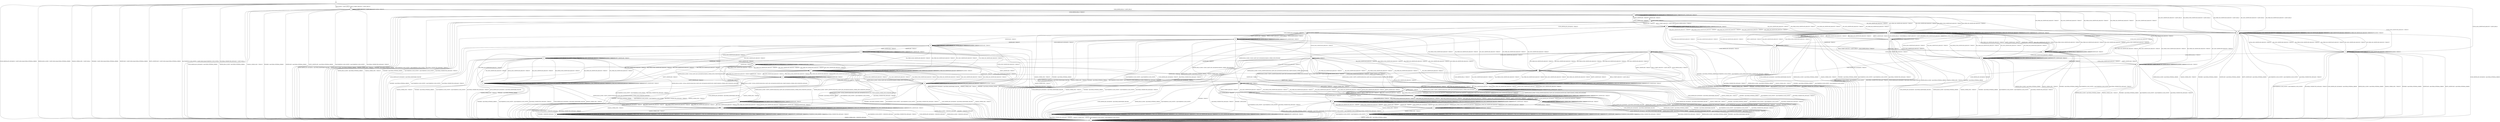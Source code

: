 digraph g {

	s0 [shape="circle" label="s0"];
	s1 [shape="circle" label="s1"];
	s2 [shape="circle" label="s2"];
	s3 [shape="circle" label="s3"];
	s4 [shape="circle" label="s4"];
	s5 [shape="circle" label="s5"];
	s6 [shape="circle" label="s6"];
	s7 [shape="circle" label="s7"];
	s8 [shape="circle" label="s8"];
	s9 [shape="circle" label="s9"];
	s10 [shape="circle" label="s10"];
	s11 [shape="circle" label="s11"];
	s12 [shape="circle" label="s12"];
	s13 [shape="circle" label="s13"];
	s14 [shape="circle" label="s14"];
	s15 [shape="circle" label="s15"];
	s16 [shape="circle" label="s16"];
	s17 [shape="circle" label="s17"];
	s18 [shape="circle" label="s18"];
	s19 [shape="circle" label="s19"];
	s20 [shape="circle" label="s20"];
	s21 [shape="circle" label="s21"];
	s22 [shape="circle" label="s22"];
	s23 [shape="circle" label="s23"];
	s24 [shape="circle" label="s24"];
	s25 [shape="circle" label="s25"];
	s26 [shape="circle" label="s26"];
	s27 [shape="circle" label="s27"];
	s28 [shape="circle" label="s28"];
	s29 [shape="circle" label="s29"];
	s30 [shape="circle" label="s30"];
	s31 [shape="circle" label="s31"];
	s32 [shape="circle" label="s32"];
	s33 [shape="circle" label="s33"];
	s34 [shape="circle" label="s34"];
	s35 [shape="circle" label="s35"];
	s36 [shape="circle" label="s36"];
	s37 [shape="circle" label="s37"];
	s38 [shape="circle" label="s38"];
	s39 [shape="circle" label="s39"];
	s0 -> s2 [label="HELLO_VERIFY_REQUEST / CLIENT_HELLO+"];
	s0 -> s3 [label="ECDH_SERVER_HELLO / CLIENT_HELLO"];
	s0 -> s1 [label="ECDH_SERVER_KEY_EXCHANGE / CLIENT_HELLO|Alert(FATAL,INTERNAL_ERROR)"];
	s0 -> s34 [label="RSA_SIGN_CERTIFICATE_REQUEST / CLIENT_HELLO"];
	s0 -> s34 [label="RSA_FIXED_ECDH_CERTIFICATE_REQUEST / CLIENT_HELLO"];
	s0 -> s34 [label="RSA_FIXED_DH_CERTIFICATE_REQUEST / CLIENT_HELLO"];
	s0 -> s34 [label="DSS_SIGN_CERTIFICATE_REQUEST / CLIENT_HELLO"];
	s0 -> s34 [label="DSS_FIXED_DH_CERTIFICATE_REQUEST / CLIENT_HELLO"];
	s0 -> s35 [label="ECDSA_SIGN_CERTIFICATE_REQUEST / CLIENT_HELLO"];
	s0 -> s1 [label="SERVER_HELLO_DONE / CLIENT_HELLO|Alert(FATAL,INTERNAL_ERROR)"];
	s0 -> s1 [label="CHANGE_CIPHER_SPEC / CLIENT_HELLO"];
	s0 -> s1 [label="FINISHED / CLIENT_HELLO|Alert(FATAL,INTERNAL_ERROR)"];
	s0 -> s2 [label="APPLICATION / CLIENT_HELLO"];
	s0 -> s1 [label="CERTIFICATE / CLIENT_HELLO|Alert(FATAL,INTERNAL_ERROR)"];
	s0 -> s1 [label="EMPTY_CERTIFICATE / CLIENT_HELLO|Alert(FATAL,INTERNAL_ERROR)"];
	s0 -> s1 [label="Alert(WARNING,CLOSE_NOTIFY) / CLIENT_HELLO|Alert(WARNING,CLOSE_NOTIFY)"];
	s0 -> s1 [label="Alert(FATAL,UNEXPECTED_MESSAGE) / CLIENT_HELLO"];
	s1 -> s1 [label="HELLO_VERIFY_REQUEST / TIMEOUT"];
	s1 -> s1 [label="ECDH_SERVER_HELLO / TIMEOUT"];
	s1 -> s1 [label="ECDH_SERVER_KEY_EXCHANGE / TIMEOUT"];
	s1 -> s1 [label="RSA_SIGN_CERTIFICATE_REQUEST / TIMEOUT"];
	s1 -> s1 [label="RSA_FIXED_ECDH_CERTIFICATE_REQUEST / TIMEOUT"];
	s1 -> s1 [label="RSA_FIXED_DH_CERTIFICATE_REQUEST / TIMEOUT"];
	s1 -> s1 [label="DSS_SIGN_CERTIFICATE_REQUEST / TIMEOUT"];
	s1 -> s1 [label="DSS_FIXED_DH_CERTIFICATE_REQUEST / TIMEOUT"];
	s1 -> s1 [label="ECDSA_SIGN_CERTIFICATE_REQUEST / TIMEOUT"];
	s1 -> s1 [label="SERVER_HELLO_DONE / TIMEOUT"];
	s1 -> s1 [label="CHANGE_CIPHER_SPEC / TIMEOUT"];
	s1 -> s1 [label="FINISHED / TIMEOUT"];
	s1 -> s1 [label="APPLICATION / TIMEOUT"];
	s1 -> s1 [label="CERTIFICATE / TIMEOUT"];
	s1 -> s1 [label="EMPTY_CERTIFICATE / TIMEOUT"];
	s1 -> s1 [label="Alert(WARNING,CLOSE_NOTIFY) / TIMEOUT"];
	s1 -> s1 [label="Alert(FATAL,UNEXPECTED_MESSAGE) / TIMEOUT"];
	s2 -> s2 [label="HELLO_VERIFY_REQUEST / CLIENT_HELLO"];
	s2 -> s3 [label="ECDH_SERVER_HELLO / TIMEOUT"];
	s2 -> s1 [label="ECDH_SERVER_KEY_EXCHANGE / Alert(FATAL,INTERNAL_ERROR)"];
	s2 -> s34 [label="RSA_SIGN_CERTIFICATE_REQUEST / TIMEOUT"];
	s2 -> s34 [label="RSA_FIXED_ECDH_CERTIFICATE_REQUEST / TIMEOUT"];
	s2 -> s34 [label="RSA_FIXED_DH_CERTIFICATE_REQUEST / TIMEOUT"];
	s2 -> s34 [label="DSS_SIGN_CERTIFICATE_REQUEST / TIMEOUT"];
	s2 -> s34 [label="DSS_FIXED_DH_CERTIFICATE_REQUEST / TIMEOUT"];
	s2 -> s35 [label="ECDSA_SIGN_CERTIFICATE_REQUEST / TIMEOUT"];
	s2 -> s1 [label="SERVER_HELLO_DONE / Alert(FATAL,INTERNAL_ERROR)"];
	s2 -> s1 [label="CHANGE_CIPHER_SPEC / TIMEOUT"];
	s2 -> s1 [label="FINISHED / Alert(FATAL,INTERNAL_ERROR)"];
	s2 -> s2 [label="APPLICATION / TIMEOUT"];
	s2 -> s1 [label="CERTIFICATE / Alert(FATAL,INTERNAL_ERROR)"];
	s2 -> s1 [label="EMPTY_CERTIFICATE / Alert(FATAL,INTERNAL_ERROR)"];
	s2 -> s1 [label="Alert(WARNING,CLOSE_NOTIFY) / Alert(WARNING,CLOSE_NOTIFY)"];
	s2 -> s1 [label="Alert(FATAL,UNEXPECTED_MESSAGE) / TIMEOUT"];
	s3 -> s3 [label="HELLO_VERIFY_REQUEST / CLIENT_HELLO"];
	s3 -> s3 [label="ECDH_SERVER_HELLO / TIMEOUT"];
	s3 -> s1 [label="ECDH_SERVER_KEY_EXCHANGE / Alert(FATAL,HANDSHAKE_FAILURE)"];
	s3 -> s26 [label="RSA_SIGN_CERTIFICATE_REQUEST / TIMEOUT"];
	s3 -> s26 [label="RSA_FIXED_ECDH_CERTIFICATE_REQUEST / TIMEOUT"];
	s3 -> s26 [label="RSA_FIXED_DH_CERTIFICATE_REQUEST / TIMEOUT"];
	s3 -> s26 [label="DSS_SIGN_CERTIFICATE_REQUEST / TIMEOUT"];
	s3 -> s26 [label="DSS_FIXED_DH_CERTIFICATE_REQUEST / TIMEOUT"];
	s3 -> s28 [label="ECDSA_SIGN_CERTIFICATE_REQUEST / TIMEOUT"];
	s3 -> s1 [label="SERVER_HELLO_DONE / Alert(FATAL,INTERNAL_ERROR)"];
	s3 -> s1 [label="CHANGE_CIPHER_SPEC / TIMEOUT"];
	s3 -> s1 [label="FINISHED / Alert(FATAL,INTERNAL_ERROR)"];
	s3 -> s3 [label="APPLICATION / TIMEOUT"];
	s3 -> s4 [label="CERTIFICATE / TIMEOUT"];
	s3 -> s3 [label="EMPTY_CERTIFICATE / TIMEOUT"];
	s3 -> s1 [label="Alert(WARNING,CLOSE_NOTIFY) / Alert(WARNING,CLOSE_NOTIFY)"];
	s3 -> s1 [label="Alert(FATAL,UNEXPECTED_MESSAGE) / TIMEOUT"];
	s4 -> s39 [label="HELLO_VERIFY_REQUEST / CLIENT_HELLO"];
	s4 -> s39 [label="ECDH_SERVER_HELLO / TIMEOUT"];
	s4 -> s5 [label="ECDH_SERVER_KEY_EXCHANGE / TIMEOUT"];
	s4 -> s26 [label="RSA_SIGN_CERTIFICATE_REQUEST / TIMEOUT"];
	s4 -> s26 [label="RSA_FIXED_ECDH_CERTIFICATE_REQUEST / TIMEOUT"];
	s4 -> s26 [label="RSA_FIXED_DH_CERTIFICATE_REQUEST / TIMEOUT"];
	s4 -> s26 [label="DSS_SIGN_CERTIFICATE_REQUEST / TIMEOUT"];
	s4 -> s26 [label="DSS_FIXED_DH_CERTIFICATE_REQUEST / TIMEOUT"];
	s4 -> s28 [label="ECDSA_SIGN_CERTIFICATE_REQUEST / TIMEOUT"];
	s4 -> s1 [label="SERVER_HELLO_DONE / Alert(FATAL,INTERNAL_ERROR)"];
	s4 -> s1 [label="CHANGE_CIPHER_SPEC / TIMEOUT"];
	s4 -> s1 [label="FINISHED / Alert(FATAL,INTERNAL_ERROR)"];
	s4 -> s4 [label="APPLICATION / TIMEOUT"];
	s4 -> s39 [label="CERTIFICATE / TIMEOUT"];
	s4 -> s3 [label="EMPTY_CERTIFICATE / TIMEOUT"];
	s4 -> s1 [label="Alert(WARNING,CLOSE_NOTIFY) / Alert(WARNING,CLOSE_NOTIFY)"];
	s4 -> s1 [label="Alert(FATAL,UNEXPECTED_MESSAGE) / TIMEOUT"];
	s5 -> s33 [label="HELLO_VERIFY_REQUEST / CLIENT_HELLO"];
	s5 -> s33 [label="ECDH_SERVER_HELLO / TIMEOUT"];
	s5 -> s1 [label="ECDH_SERVER_KEY_EXCHANGE / Alert(FATAL,HANDSHAKE_FAILURE)"];
	s5 -> s6 [label="RSA_SIGN_CERTIFICATE_REQUEST / TIMEOUT"];
	s5 -> s6 [label="RSA_FIXED_ECDH_CERTIFICATE_REQUEST / TIMEOUT"];
	s5 -> s6 [label="RSA_FIXED_DH_CERTIFICATE_REQUEST / TIMEOUT"];
	s5 -> s6 [label="DSS_SIGN_CERTIFICATE_REQUEST / TIMEOUT"];
	s5 -> s6 [label="DSS_FIXED_DH_CERTIFICATE_REQUEST / TIMEOUT"];
	s5 -> s7 [label="ECDSA_SIGN_CERTIFICATE_REQUEST / TIMEOUT"];
	s5 -> s8 [label="SERVER_HELLO_DONE / ECDH_CLIENT_KEY_EXCHANGE|CHANGE_CIPHER_SPEC|FINISHED"];
	s5 -> s1 [label="CHANGE_CIPHER_SPEC / TIMEOUT"];
	s5 -> s1 [label="FINISHED / Alert(FATAL,INTERNAL_ERROR)"];
	s5 -> s5 [label="APPLICATION / TIMEOUT"];
	s5 -> s15 [label="CERTIFICATE / TIMEOUT"];
	s5 -> s33 [label="EMPTY_CERTIFICATE / TIMEOUT"];
	s5 -> s1 [label="Alert(WARNING,CLOSE_NOTIFY) / Alert(WARNING,CLOSE_NOTIFY)"];
	s5 -> s1 [label="Alert(FATAL,UNEXPECTED_MESSAGE) / TIMEOUT"];
	s6 -> s25 [label="HELLO_VERIFY_REQUEST / CLIENT_HELLO"];
	s6 -> s25 [label="ECDH_SERVER_HELLO / TIMEOUT"];
	s6 -> s1 [label="ECDH_SERVER_KEY_EXCHANGE / Alert(FATAL,HANDSHAKE_FAILURE)"];
	s6 -> s25 [label="RSA_SIGN_CERTIFICATE_REQUEST / TIMEOUT"];
	s6 -> s25 [label="RSA_FIXED_ECDH_CERTIFICATE_REQUEST / TIMEOUT"];
	s6 -> s25 [label="RSA_FIXED_DH_CERTIFICATE_REQUEST / TIMEOUT"];
	s6 -> s25 [label="DSS_SIGN_CERTIFICATE_REQUEST / TIMEOUT"];
	s6 -> s25 [label="DSS_FIXED_DH_CERTIFICATE_REQUEST / TIMEOUT"];
	s6 -> s30 [label="ECDSA_SIGN_CERTIFICATE_REQUEST / TIMEOUT"];
	s6 -> s8 [label="SERVER_HELLO_DONE / EMPTY_CERTIFICATE|ECDH_CLIENT_KEY_EXCHANGE|CHANGE_CIPHER_SPEC|FINISHED"];
	s6 -> s1 [label="CHANGE_CIPHER_SPEC / TIMEOUT"];
	s6 -> s1 [label="FINISHED / Alert(FATAL,INTERNAL_ERROR)"];
	s6 -> s6 [label="APPLICATION / TIMEOUT"];
	s6 -> s22 [label="CERTIFICATE / TIMEOUT"];
	s6 -> s25 [label="EMPTY_CERTIFICATE / TIMEOUT"];
	s6 -> s1 [label="Alert(WARNING,CLOSE_NOTIFY) / Alert(WARNING,CLOSE_NOTIFY)"];
	s6 -> s1 [label="Alert(FATAL,UNEXPECTED_MESSAGE) / TIMEOUT"];
	s7 -> s30 [label="HELLO_VERIFY_REQUEST / CLIENT_HELLO"];
	s7 -> s30 [label="ECDH_SERVER_HELLO / TIMEOUT"];
	s7 -> s1 [label="ECDH_SERVER_KEY_EXCHANGE / Alert(FATAL,HANDSHAKE_FAILURE)"];
	s7 -> s25 [label="RSA_SIGN_CERTIFICATE_REQUEST / TIMEOUT"];
	s7 -> s25 [label="RSA_FIXED_ECDH_CERTIFICATE_REQUEST / TIMEOUT"];
	s7 -> s25 [label="RSA_FIXED_DH_CERTIFICATE_REQUEST / TIMEOUT"];
	s7 -> s25 [label="DSS_SIGN_CERTIFICATE_REQUEST / TIMEOUT"];
	s7 -> s25 [label="DSS_FIXED_DH_CERTIFICATE_REQUEST / TIMEOUT"];
	s7 -> s30 [label="ECDSA_SIGN_CERTIFICATE_REQUEST / TIMEOUT"];
	s7 -> s8 [label="SERVER_HELLO_DONE / ECDSA_CERTIFICATE|ECDH_CLIENT_KEY_EXCHANGE|CERTIFICATE_VERIFY|CHANGE_CIPHER_SPEC|FINISHED"];
	s7 -> s1 [label="CHANGE_CIPHER_SPEC / TIMEOUT"];
	s7 -> s1 [label="FINISHED / Alert(FATAL,INTERNAL_ERROR)"];
	s7 -> s7 [label="APPLICATION / TIMEOUT"];
	s7 -> s21 [label="CERTIFICATE / TIMEOUT"];
	s7 -> s30 [label="EMPTY_CERTIFICATE / TIMEOUT"];
	s7 -> s1 [label="Alert(WARNING,CLOSE_NOTIFY) / Alert(WARNING,CLOSE_NOTIFY)"];
	s7 -> s1 [label="Alert(FATAL,UNEXPECTED_MESSAGE) / TIMEOUT"];
	s8 -> s9 [label="HELLO_VERIFY_REQUEST / TIMEOUT"];
	s8 -> s11 [label="ECDH_SERVER_HELLO / TIMEOUT"];
	s8 -> s1 [label="ECDH_SERVER_KEY_EXCHANGE / Alert(FATAL,HANDSHAKE_FAILURE)"];
	s8 -> s9 [label="RSA_SIGN_CERTIFICATE_REQUEST / TIMEOUT"];
	s8 -> s9 [label="RSA_FIXED_ECDH_CERTIFICATE_REQUEST / TIMEOUT"];
	s8 -> s9 [label="RSA_FIXED_DH_CERTIFICATE_REQUEST / TIMEOUT"];
	s8 -> s9 [label="DSS_SIGN_CERTIFICATE_REQUEST / TIMEOUT"];
	s8 -> s9 [label="DSS_FIXED_DH_CERTIFICATE_REQUEST / TIMEOUT"];
	s8 -> s9 [label="ECDSA_SIGN_CERTIFICATE_REQUEST / TIMEOUT"];
	s8 -> s1 [label="SERVER_HELLO_DONE / Alert(FATAL,INTERNAL_ERROR)"];
	s8 -> s8 [label="CHANGE_CIPHER_SPEC / TIMEOUT"];
	s8 -> s14 [label="FINISHED / TIMEOUT"];
	s8 -> s10 [label="APPLICATION / TIMEOUT"];
	s8 -> s13 [label="CERTIFICATE / TIMEOUT"];
	s8 -> s9 [label="EMPTY_CERTIFICATE / TIMEOUT"];
	s8 -> s1 [label="Alert(WARNING,CLOSE_NOTIFY) / Alert(WARNING,CLOSE_NOTIFY)"];
	s8 -> s1 [label="Alert(FATAL,UNEXPECTED_MESSAGE) / TIMEOUT"];
	s9 -> s9 [label="HELLO_VERIFY_REQUEST / TIMEOUT"];
	s9 -> s11 [label="ECDH_SERVER_HELLO / TIMEOUT"];
	s9 -> s1 [label="ECDH_SERVER_KEY_EXCHANGE / Alert(FATAL,HANDSHAKE_FAILURE)"];
	s9 -> s9 [label="RSA_SIGN_CERTIFICATE_REQUEST / TIMEOUT"];
	s9 -> s9 [label="RSA_FIXED_ECDH_CERTIFICATE_REQUEST / TIMEOUT"];
	s9 -> s9 [label="RSA_FIXED_DH_CERTIFICATE_REQUEST / TIMEOUT"];
	s9 -> s9 [label="DSS_SIGN_CERTIFICATE_REQUEST / TIMEOUT"];
	s9 -> s9 [label="DSS_FIXED_DH_CERTIFICATE_REQUEST / TIMEOUT"];
	s9 -> s9 [label="ECDSA_SIGN_CERTIFICATE_REQUEST / TIMEOUT"];
	s9 -> s1 [label="SERVER_HELLO_DONE / Alert(FATAL,INTERNAL_ERROR)"];
	s9 -> s9 [label="CHANGE_CIPHER_SPEC / TIMEOUT"];
	s9 -> s1 [label="FINISHED / Alert(FATAL,HANDSHAKE_FAILURE)"];
	s9 -> s9 [label="APPLICATION / TIMEOUT"];
	s9 -> s13 [label="CERTIFICATE / TIMEOUT"];
	s9 -> s9 [label="EMPTY_CERTIFICATE / TIMEOUT"];
	s9 -> s1 [label="Alert(WARNING,CLOSE_NOTIFY) / Alert(WARNING,CLOSE_NOTIFY)"];
	s9 -> s1 [label="Alert(FATAL,UNEXPECTED_MESSAGE) / TIMEOUT"];
	s10 -> s9 [label="HELLO_VERIFY_REQUEST / TIMEOUT"];
	s10 -> s11 [label="ECDH_SERVER_HELLO / TIMEOUT"];
	s10 -> s1 [label="ECDH_SERVER_KEY_EXCHANGE / Alert(FATAL,HANDSHAKE_FAILURE)"];
	s10 -> s9 [label="RSA_SIGN_CERTIFICATE_REQUEST / TIMEOUT"];
	s10 -> s9 [label="RSA_FIXED_ECDH_CERTIFICATE_REQUEST / TIMEOUT"];
	s10 -> s9 [label="RSA_FIXED_DH_CERTIFICATE_REQUEST / TIMEOUT"];
	s10 -> s9 [label="DSS_SIGN_CERTIFICATE_REQUEST / TIMEOUT"];
	s10 -> s9 [label="DSS_FIXED_DH_CERTIFICATE_REQUEST / TIMEOUT"];
	s10 -> s9 [label="ECDSA_SIGN_CERTIFICATE_REQUEST / TIMEOUT"];
	s10 -> s1 [label="SERVER_HELLO_DONE / Alert(FATAL,INTERNAL_ERROR)"];
	s10 -> s8 [label="CHANGE_CIPHER_SPEC / TIMEOUT"];
	s10 -> s14 [label="FINISHED / APPLICATION"];
	s10 -> s10 [label="APPLICATION / TIMEOUT"];
	s10 -> s13 [label="CERTIFICATE / TIMEOUT"];
	s10 -> s9 [label="EMPTY_CERTIFICATE / TIMEOUT"];
	s10 -> s1 [label="Alert(WARNING,CLOSE_NOTIFY) / Alert(WARNING,CLOSE_NOTIFY)"];
	s10 -> s1 [label="Alert(FATAL,UNEXPECTED_MESSAGE) / TIMEOUT"];
	s11 -> s11 [label="HELLO_VERIFY_REQUEST / TIMEOUT"];
	s11 -> s11 [label="ECDH_SERVER_HELLO / TIMEOUT"];
	s11 -> s1 [label="ECDH_SERVER_KEY_EXCHANGE / Alert(FATAL,HANDSHAKE_FAILURE)"];
	s11 -> s11 [label="RSA_SIGN_CERTIFICATE_REQUEST / TIMEOUT"];
	s11 -> s11 [label="RSA_FIXED_ECDH_CERTIFICATE_REQUEST / TIMEOUT"];
	s11 -> s11 [label="RSA_FIXED_DH_CERTIFICATE_REQUEST / TIMEOUT"];
	s11 -> s11 [label="DSS_SIGN_CERTIFICATE_REQUEST / TIMEOUT"];
	s11 -> s11 [label="DSS_FIXED_DH_CERTIFICATE_REQUEST / TIMEOUT"];
	s11 -> s11 [label="ECDSA_SIGN_CERTIFICATE_REQUEST / TIMEOUT"];
	s11 -> s1 [label="SERVER_HELLO_DONE / Alert(FATAL,INTERNAL_ERROR)"];
	s11 -> s12 [label="CHANGE_CIPHER_SPEC / TIMEOUT"];
	s11 -> s1 [label="FINISHED / Alert(FATAL,HANDSHAKE_FAILURE)"];
	s11 -> s11 [label="APPLICATION / TIMEOUT"];
	s11 -> s24 [label="CERTIFICATE / TIMEOUT"];
	s11 -> s11 [label="EMPTY_CERTIFICATE / TIMEOUT"];
	s11 -> s1 [label="Alert(WARNING,CLOSE_NOTIFY) / Alert(WARNING,CLOSE_NOTIFY)"];
	s11 -> s1 [label="Alert(FATAL,UNEXPECTED_MESSAGE) / TIMEOUT"];
	s12 -> s12 [label="HELLO_VERIFY_REQUEST / TIMEOUT"];
	s12 -> s12 [label="ECDH_SERVER_HELLO / TIMEOUT"];
	s12 -> s12 [label="ECDH_SERVER_KEY_EXCHANGE / TIMEOUT"];
	s12 -> s12 [label="RSA_SIGN_CERTIFICATE_REQUEST / TIMEOUT"];
	s12 -> s12 [label="RSA_FIXED_ECDH_CERTIFICATE_REQUEST / TIMEOUT"];
	s12 -> s12 [label="RSA_FIXED_DH_CERTIFICATE_REQUEST / TIMEOUT"];
	s12 -> s12 [label="DSS_SIGN_CERTIFICATE_REQUEST / TIMEOUT"];
	s12 -> s12 [label="DSS_FIXED_DH_CERTIFICATE_REQUEST / TIMEOUT"];
	s12 -> s12 [label="ECDSA_SIGN_CERTIFICATE_REQUEST / TIMEOUT"];
	s12 -> s12 [label="SERVER_HELLO_DONE / TIMEOUT"];
	s12 -> s1 [label="CHANGE_CIPHER_SPEC / Alert(FATAL,INTERNAL_ERROR)"];
	s12 -> s12 [label="FINISHED / TIMEOUT"];
	s12 -> s12 [label="APPLICATION / TIMEOUT"];
	s12 -> s12 [label="CERTIFICATE / TIMEOUT"];
	s12 -> s12 [label="EMPTY_CERTIFICATE / TIMEOUT"];
	s12 -> s12 [label="Alert(WARNING,CLOSE_NOTIFY) / TIMEOUT"];
	s12 -> s12 [label="Alert(FATAL,UNEXPECTED_MESSAGE) / TIMEOUT"];
	s13 -> s13 [label="HELLO_VERIFY_REQUEST / TIMEOUT"];
	s13 -> s24 [label="ECDH_SERVER_HELLO / TIMEOUT"];
	s13 -> s9 [label="ECDH_SERVER_KEY_EXCHANGE / TIMEOUT"];
	s13 -> s9 [label="RSA_SIGN_CERTIFICATE_REQUEST / TIMEOUT"];
	s13 -> s9 [label="RSA_FIXED_ECDH_CERTIFICATE_REQUEST / TIMEOUT"];
	s13 -> s9 [label="RSA_FIXED_DH_CERTIFICATE_REQUEST / TIMEOUT"];
	s13 -> s9 [label="DSS_SIGN_CERTIFICATE_REQUEST / TIMEOUT"];
	s13 -> s9 [label="DSS_FIXED_DH_CERTIFICATE_REQUEST / TIMEOUT"];
	s13 -> s9 [label="ECDSA_SIGN_CERTIFICATE_REQUEST / TIMEOUT"];
	s13 -> s1 [label="SERVER_HELLO_DONE / Alert(FATAL,INTERNAL_ERROR)"];
	s13 -> s13 [label="CHANGE_CIPHER_SPEC / TIMEOUT"];
	s13 -> s1 [label="FINISHED / Alert(FATAL,HANDSHAKE_FAILURE)"];
	s13 -> s13 [label="APPLICATION / TIMEOUT"];
	s13 -> s13 [label="CERTIFICATE / TIMEOUT"];
	s13 -> s9 [label="EMPTY_CERTIFICATE / TIMEOUT"];
	s13 -> s1 [label="Alert(WARNING,CLOSE_NOTIFY) / Alert(WARNING,CLOSE_NOTIFY)"];
	s13 -> s1 [label="Alert(FATAL,UNEXPECTED_MESSAGE) / TIMEOUT"];
	s14 -> s14 [label="HELLO_VERIFY_REQUEST / TIMEOUT"];
	s14 -> s14 [label="ECDH_SERVER_HELLO / TIMEOUT"];
	s14 -> s14 [label="ECDH_SERVER_KEY_EXCHANGE / TIMEOUT"];
	s14 -> s14 [label="RSA_SIGN_CERTIFICATE_REQUEST / TIMEOUT"];
	s14 -> s14 [label="RSA_FIXED_ECDH_CERTIFICATE_REQUEST / TIMEOUT"];
	s14 -> s14 [label="RSA_FIXED_DH_CERTIFICATE_REQUEST / TIMEOUT"];
	s14 -> s14 [label="DSS_SIGN_CERTIFICATE_REQUEST / TIMEOUT"];
	s14 -> s14 [label="DSS_FIXED_DH_CERTIFICATE_REQUEST / TIMEOUT"];
	s14 -> s14 [label="ECDSA_SIGN_CERTIFICATE_REQUEST / TIMEOUT"];
	s14 -> s14 [label="SERVER_HELLO_DONE / TIMEOUT"];
	s14 -> s1 [label="CHANGE_CIPHER_SPEC / TIMEOUT"];
	s14 -> s14 [label="FINISHED / TIMEOUT"];
	s14 -> s14 [label="APPLICATION / APPLICATION"];
	s14 -> s14 [label="CERTIFICATE / TIMEOUT"];
	s14 -> s14 [label="EMPTY_CERTIFICATE / TIMEOUT"];
	s14 -> s1 [label="Alert(WARNING,CLOSE_NOTIFY) / Alert(WARNING,CLOSE_NOTIFY)"];
	s14 -> s1 [label="Alert(FATAL,UNEXPECTED_MESSAGE) / TIMEOUT"];
	s15 -> s15 [label="HELLO_VERIFY_REQUEST / CLIENT_HELLO"];
	s15 -> s15 [label="ECDH_SERVER_HELLO / TIMEOUT"];
	s15 -> s33 [label="ECDH_SERVER_KEY_EXCHANGE / TIMEOUT"];
	s15 -> s17 [label="RSA_SIGN_CERTIFICATE_REQUEST / TIMEOUT"];
	s15 -> s17 [label="RSA_FIXED_ECDH_CERTIFICATE_REQUEST / TIMEOUT"];
	s15 -> s17 [label="RSA_FIXED_DH_CERTIFICATE_REQUEST / TIMEOUT"];
	s15 -> s17 [label="DSS_SIGN_CERTIFICATE_REQUEST / TIMEOUT"];
	s15 -> s17 [label="DSS_FIXED_DH_CERTIFICATE_REQUEST / TIMEOUT"];
	s15 -> s18 [label="ECDSA_SIGN_CERTIFICATE_REQUEST / TIMEOUT"];
	s15 -> s19 [label="SERVER_HELLO_DONE / ECDH_CLIENT_KEY_EXCHANGE|CHANGE_CIPHER_SPEC|UNKNOWN_MESSAGE"];
	s15 -> s1 [label="CHANGE_CIPHER_SPEC / TIMEOUT"];
	s15 -> s1 [label="FINISHED / Alert(FATAL,INTERNAL_ERROR)"];
	s15 -> s15 [label="APPLICATION / TIMEOUT"];
	s15 -> s15 [label="CERTIFICATE / TIMEOUT"];
	s15 -> s16 [label="EMPTY_CERTIFICATE / TIMEOUT"];
	s15 -> s1 [label="Alert(WARNING,CLOSE_NOTIFY) / Alert(WARNING,CLOSE_NOTIFY)"];
	s15 -> s1 [label="Alert(FATAL,UNEXPECTED_MESSAGE) / TIMEOUT"];
	s16 -> s16 [label="HELLO_VERIFY_REQUEST / CLIENT_HELLO"];
	s16 -> s16 [label="ECDH_SERVER_HELLO / TIMEOUT"];
	s16 -> s1 [label="ECDH_SERVER_KEY_EXCHANGE / Alert(FATAL,HANDSHAKE_FAILURE)"];
	s16 -> s31 [label="RSA_SIGN_CERTIFICATE_REQUEST / TIMEOUT"];
	s16 -> s31 [label="RSA_FIXED_ECDH_CERTIFICATE_REQUEST / TIMEOUT"];
	s16 -> s31 [label="RSA_FIXED_DH_CERTIFICATE_REQUEST / TIMEOUT"];
	s16 -> s31 [label="DSS_SIGN_CERTIFICATE_REQUEST / TIMEOUT"];
	s16 -> s31 [label="DSS_FIXED_DH_CERTIFICATE_REQUEST / TIMEOUT"];
	s16 -> s32 [label="ECDSA_SIGN_CERTIFICATE_REQUEST / TIMEOUT"];
	s16 -> s23 [label="SERVER_HELLO_DONE / ECDH_CLIENT_KEY_EXCHANGE|CHANGE_CIPHER_SPEC|UNKNOWN_MESSAGE"];
	s16 -> s1 [label="CHANGE_CIPHER_SPEC / TIMEOUT"];
	s16 -> s1 [label="FINISHED / Alert(FATAL,INTERNAL_ERROR)"];
	s16 -> s16 [label="APPLICATION / TIMEOUT"];
	s16 -> s15 [label="CERTIFICATE / TIMEOUT"];
	s16 -> s16 [label="EMPTY_CERTIFICATE / TIMEOUT"];
	s16 -> s1 [label="Alert(WARNING,CLOSE_NOTIFY) / Alert(WARNING,CLOSE_NOTIFY)"];
	s16 -> s1 [label="Alert(FATAL,UNEXPECTED_MESSAGE) / TIMEOUT"];
	s17 -> s17 [label="HELLO_VERIFY_REQUEST / CLIENT_HELLO"];
	s17 -> s17 [label="ECDH_SERVER_HELLO / TIMEOUT"];
	s17 -> s1 [label="ECDH_SERVER_KEY_EXCHANGE / Alert(FATAL,HANDSHAKE_FAILURE)"];
	s17 -> s17 [label="RSA_SIGN_CERTIFICATE_REQUEST / TIMEOUT"];
	s17 -> s17 [label="RSA_FIXED_ECDH_CERTIFICATE_REQUEST / TIMEOUT"];
	s17 -> s17 [label="RSA_FIXED_DH_CERTIFICATE_REQUEST / TIMEOUT"];
	s17 -> s17 [label="DSS_SIGN_CERTIFICATE_REQUEST / TIMEOUT"];
	s17 -> s17 [label="DSS_FIXED_DH_CERTIFICATE_REQUEST / TIMEOUT"];
	s17 -> s18 [label="ECDSA_SIGN_CERTIFICATE_REQUEST / TIMEOUT"];
	s17 -> s23 [label="SERVER_HELLO_DONE / EMPTY_CERTIFICATE|ECDH_CLIENT_KEY_EXCHANGE|CHANGE_CIPHER_SPEC|UNKNOWN_MESSAGE"];
	s17 -> s1 [label="CHANGE_CIPHER_SPEC / TIMEOUT"];
	s17 -> s1 [label="FINISHED / Alert(FATAL,INTERNAL_ERROR)"];
	s17 -> s17 [label="APPLICATION / TIMEOUT"];
	s17 -> s22 [label="CERTIFICATE / TIMEOUT"];
	s17 -> s31 [label="EMPTY_CERTIFICATE / TIMEOUT"];
	s17 -> s1 [label="Alert(WARNING,CLOSE_NOTIFY) / Alert(WARNING,CLOSE_NOTIFY)"];
	s17 -> s1 [label="Alert(FATAL,UNEXPECTED_MESSAGE) / TIMEOUT"];
	s18 -> s18 [label="HELLO_VERIFY_REQUEST / CLIENT_HELLO"];
	s18 -> s18 [label="ECDH_SERVER_HELLO / TIMEOUT"];
	s18 -> s1 [label="ECDH_SERVER_KEY_EXCHANGE / Alert(FATAL,HANDSHAKE_FAILURE)"];
	s18 -> s17 [label="RSA_SIGN_CERTIFICATE_REQUEST / TIMEOUT"];
	s18 -> s17 [label="RSA_FIXED_ECDH_CERTIFICATE_REQUEST / TIMEOUT"];
	s18 -> s17 [label="RSA_FIXED_DH_CERTIFICATE_REQUEST / TIMEOUT"];
	s18 -> s17 [label="DSS_SIGN_CERTIFICATE_REQUEST / TIMEOUT"];
	s18 -> s17 [label="DSS_FIXED_DH_CERTIFICATE_REQUEST / TIMEOUT"];
	s18 -> s18 [label="ECDSA_SIGN_CERTIFICATE_REQUEST / TIMEOUT"];
	s18 -> s19 [label="SERVER_HELLO_DONE / ECDSA_CERTIFICATE|ECDH_CLIENT_KEY_EXCHANGE|CERTIFICATE_VERIFY|CHANGE_CIPHER_SPEC|UNKNOWN_MESSAGE"];
	s18 -> s1 [label="CHANGE_CIPHER_SPEC / TIMEOUT"];
	s18 -> s1 [label="FINISHED / Alert(FATAL,INTERNAL_ERROR)"];
	s18 -> s18 [label="APPLICATION / TIMEOUT"];
	s18 -> s21 [label="CERTIFICATE / TIMEOUT"];
	s18 -> s32 [label="EMPTY_CERTIFICATE / TIMEOUT"];
	s18 -> s1 [label="Alert(WARNING,CLOSE_NOTIFY) / Alert(WARNING,CLOSE_NOTIFY)"];
	s18 -> s1 [label="Alert(FATAL,UNEXPECTED_MESSAGE) / TIMEOUT"];
	s19 -> s19 [label="HELLO_VERIFY_REQUEST / UNKNOWN_MESSAGE"];
	s19 -> s19 [label="ECDH_SERVER_HELLO / TIMEOUT"];
	s19 -> s23 [label="ECDH_SERVER_KEY_EXCHANGE / TIMEOUT"];
	s19 -> s23 [label="RSA_SIGN_CERTIFICATE_REQUEST / TIMEOUT"];
	s19 -> s23 [label="RSA_FIXED_ECDH_CERTIFICATE_REQUEST / TIMEOUT"];
	s19 -> s23 [label="RSA_FIXED_DH_CERTIFICATE_REQUEST / TIMEOUT"];
	s19 -> s23 [label="DSS_SIGN_CERTIFICATE_REQUEST / TIMEOUT"];
	s19 -> s23 [label="DSS_FIXED_DH_CERTIFICATE_REQUEST / TIMEOUT"];
	s19 -> s23 [label="ECDSA_SIGN_CERTIFICATE_REQUEST / TIMEOUT"];
	s19 -> s1 [label="SERVER_HELLO_DONE / UNKNOWN_MESSAGE"];
	s19 -> s20 [label="CHANGE_CIPHER_SPEC / TIMEOUT"];
	s19 -> s1 [label="FINISHED / UNKNOWN_MESSAGE"];
	s19 -> s19 [label="APPLICATION / TIMEOUT"];
	s19 -> s19 [label="CERTIFICATE / TIMEOUT"];
	s19 -> s23 [label="EMPTY_CERTIFICATE / TIMEOUT"];
	s19 -> s1 [label="Alert(WARNING,CLOSE_NOTIFY) / UNKNOWN_MESSAGE"];
	s19 -> s1 [label="Alert(FATAL,UNEXPECTED_MESSAGE) / TIMEOUT"];
	s20 -> s20 [label="HELLO_VERIFY_REQUEST / TIMEOUT"];
	s20 -> s20 [label="ECDH_SERVER_HELLO / TIMEOUT"];
	s20 -> s20 [label="ECDH_SERVER_KEY_EXCHANGE / TIMEOUT"];
	s20 -> s20 [label="RSA_SIGN_CERTIFICATE_REQUEST / TIMEOUT"];
	s20 -> s20 [label="RSA_FIXED_ECDH_CERTIFICATE_REQUEST / TIMEOUT"];
	s20 -> s20 [label="RSA_FIXED_DH_CERTIFICATE_REQUEST / TIMEOUT"];
	s20 -> s20 [label="DSS_SIGN_CERTIFICATE_REQUEST / TIMEOUT"];
	s20 -> s20 [label="DSS_FIXED_DH_CERTIFICATE_REQUEST / TIMEOUT"];
	s20 -> s20 [label="ECDSA_SIGN_CERTIFICATE_REQUEST / TIMEOUT"];
	s20 -> s20 [label="SERVER_HELLO_DONE / TIMEOUT"];
	s20 -> s1 [label="CHANGE_CIPHER_SPEC / UNKNOWN_MESSAGE"];
	s20 -> s20 [label="FINISHED / TIMEOUT"];
	s20 -> s20 [label="APPLICATION / TIMEOUT"];
	s20 -> s20 [label="CERTIFICATE / TIMEOUT"];
	s20 -> s20 [label="EMPTY_CERTIFICATE / TIMEOUT"];
	s20 -> s20 [label="Alert(WARNING,CLOSE_NOTIFY) / TIMEOUT"];
	s20 -> s20 [label="Alert(FATAL,UNEXPECTED_MESSAGE) / TIMEOUT"];
	s21 -> s21 [label="HELLO_VERIFY_REQUEST / CLIENT_HELLO"];
	s21 -> s21 [label="ECDH_SERVER_HELLO / TIMEOUT"];
	s21 -> s30 [label="ECDH_SERVER_KEY_EXCHANGE / TIMEOUT"];
	s21 -> s17 [label="RSA_SIGN_CERTIFICATE_REQUEST / TIMEOUT"];
	s21 -> s17 [label="RSA_FIXED_ECDH_CERTIFICATE_REQUEST / TIMEOUT"];
	s21 -> s17 [label="RSA_FIXED_DH_CERTIFICATE_REQUEST / TIMEOUT"];
	s21 -> s17 [label="DSS_SIGN_CERTIFICATE_REQUEST / TIMEOUT"];
	s21 -> s17 [label="DSS_FIXED_DH_CERTIFICATE_REQUEST / TIMEOUT"];
	s21 -> s18 [label="ECDSA_SIGN_CERTIFICATE_REQUEST / TIMEOUT"];
	s21 -> s19 [label="SERVER_HELLO_DONE / ECDSA_CERTIFICATE|ECDH_CLIENT_KEY_EXCHANGE|CERTIFICATE_VERIFY|CHANGE_CIPHER_SPEC|UNKNOWN_MESSAGE"];
	s21 -> s1 [label="CHANGE_CIPHER_SPEC / TIMEOUT"];
	s21 -> s1 [label="FINISHED / Alert(FATAL,INTERNAL_ERROR)"];
	s21 -> s21 [label="APPLICATION / TIMEOUT"];
	s21 -> s21 [label="CERTIFICATE / TIMEOUT"];
	s21 -> s32 [label="EMPTY_CERTIFICATE / TIMEOUT"];
	s21 -> s1 [label="Alert(WARNING,CLOSE_NOTIFY) / Alert(WARNING,CLOSE_NOTIFY)"];
	s21 -> s1 [label="Alert(FATAL,UNEXPECTED_MESSAGE) / TIMEOUT"];
	s22 -> s22 [label="HELLO_VERIFY_REQUEST / CLIENT_HELLO"];
	s22 -> s22 [label="ECDH_SERVER_HELLO / TIMEOUT"];
	s22 -> s25 [label="ECDH_SERVER_KEY_EXCHANGE / TIMEOUT"];
	s22 -> s17 [label="RSA_SIGN_CERTIFICATE_REQUEST / TIMEOUT"];
	s22 -> s17 [label="RSA_FIXED_ECDH_CERTIFICATE_REQUEST / TIMEOUT"];
	s22 -> s17 [label="RSA_FIXED_DH_CERTIFICATE_REQUEST / TIMEOUT"];
	s22 -> s17 [label="DSS_SIGN_CERTIFICATE_REQUEST / TIMEOUT"];
	s22 -> s17 [label="DSS_FIXED_DH_CERTIFICATE_REQUEST / TIMEOUT"];
	s22 -> s18 [label="ECDSA_SIGN_CERTIFICATE_REQUEST / TIMEOUT"];
	s22 -> s19 [label="SERVER_HELLO_DONE / EMPTY_CERTIFICATE|ECDH_CLIENT_KEY_EXCHANGE|CHANGE_CIPHER_SPEC|UNKNOWN_MESSAGE"];
	s22 -> s1 [label="CHANGE_CIPHER_SPEC / TIMEOUT"];
	s22 -> s1 [label="FINISHED / Alert(FATAL,INTERNAL_ERROR)"];
	s22 -> s22 [label="APPLICATION / TIMEOUT"];
	s22 -> s22 [label="CERTIFICATE / TIMEOUT"];
	s22 -> s31 [label="EMPTY_CERTIFICATE / TIMEOUT"];
	s22 -> s1 [label="Alert(WARNING,CLOSE_NOTIFY) / Alert(WARNING,CLOSE_NOTIFY)"];
	s22 -> s1 [label="Alert(FATAL,UNEXPECTED_MESSAGE) / TIMEOUT"];
	s23 -> s23 [label="HELLO_VERIFY_REQUEST / UNKNOWN_MESSAGE"];
	s23 -> s23 [label="ECDH_SERVER_HELLO / TIMEOUT"];
	s23 -> s1 [label="ECDH_SERVER_KEY_EXCHANGE / UNKNOWN_MESSAGE"];
	s23 -> s23 [label="RSA_SIGN_CERTIFICATE_REQUEST / TIMEOUT"];
	s23 -> s23 [label="RSA_FIXED_ECDH_CERTIFICATE_REQUEST / TIMEOUT"];
	s23 -> s23 [label="RSA_FIXED_DH_CERTIFICATE_REQUEST / TIMEOUT"];
	s23 -> s23 [label="DSS_SIGN_CERTIFICATE_REQUEST / TIMEOUT"];
	s23 -> s23 [label="DSS_FIXED_DH_CERTIFICATE_REQUEST / TIMEOUT"];
	s23 -> s23 [label="ECDSA_SIGN_CERTIFICATE_REQUEST / TIMEOUT"];
	s23 -> s1 [label="SERVER_HELLO_DONE / UNKNOWN_MESSAGE"];
	s23 -> s20 [label="CHANGE_CIPHER_SPEC / TIMEOUT"];
	s23 -> s1 [label="FINISHED / UNKNOWN_MESSAGE"];
	s23 -> s23 [label="APPLICATION / TIMEOUT"];
	s23 -> s19 [label="CERTIFICATE / TIMEOUT"];
	s23 -> s23 [label="EMPTY_CERTIFICATE / TIMEOUT"];
	s23 -> s1 [label="Alert(WARNING,CLOSE_NOTIFY) / UNKNOWN_MESSAGE"];
	s23 -> s1 [label="Alert(FATAL,UNEXPECTED_MESSAGE) / TIMEOUT"];
	s24 -> s24 [label="HELLO_VERIFY_REQUEST / TIMEOUT"];
	s24 -> s24 [label="ECDH_SERVER_HELLO / TIMEOUT"];
	s24 -> s11 [label="ECDH_SERVER_KEY_EXCHANGE / TIMEOUT"];
	s24 -> s11 [label="RSA_SIGN_CERTIFICATE_REQUEST / TIMEOUT"];
	s24 -> s11 [label="RSA_FIXED_ECDH_CERTIFICATE_REQUEST / TIMEOUT"];
	s24 -> s11 [label="RSA_FIXED_DH_CERTIFICATE_REQUEST / TIMEOUT"];
	s24 -> s11 [label="DSS_SIGN_CERTIFICATE_REQUEST / TIMEOUT"];
	s24 -> s11 [label="DSS_FIXED_DH_CERTIFICATE_REQUEST / TIMEOUT"];
	s24 -> s11 [label="ECDSA_SIGN_CERTIFICATE_REQUEST / TIMEOUT"];
	s24 -> s1 [label="SERVER_HELLO_DONE / Alert(FATAL,INTERNAL_ERROR)"];
	s24 -> s12 [label="CHANGE_CIPHER_SPEC / TIMEOUT"];
	s24 -> s1 [label="FINISHED / Alert(FATAL,HANDSHAKE_FAILURE)"];
	s24 -> s24 [label="APPLICATION / TIMEOUT"];
	s24 -> s24 [label="CERTIFICATE / TIMEOUT"];
	s24 -> s11 [label="EMPTY_CERTIFICATE / TIMEOUT"];
	s24 -> s1 [label="Alert(WARNING,CLOSE_NOTIFY) / Alert(WARNING,CLOSE_NOTIFY)"];
	s24 -> s1 [label="Alert(FATAL,UNEXPECTED_MESSAGE) / TIMEOUT"];
	s25 -> s25 [label="HELLO_VERIFY_REQUEST / CLIENT_HELLO"];
	s25 -> s25 [label="ECDH_SERVER_HELLO / TIMEOUT"];
	s25 -> s1 [label="ECDH_SERVER_KEY_EXCHANGE / Alert(FATAL,HANDSHAKE_FAILURE)"];
	s25 -> s25 [label="RSA_SIGN_CERTIFICATE_REQUEST / TIMEOUT"];
	s25 -> s25 [label="RSA_FIXED_ECDH_CERTIFICATE_REQUEST / TIMEOUT"];
	s25 -> s25 [label="RSA_FIXED_DH_CERTIFICATE_REQUEST / TIMEOUT"];
	s25 -> s25 [label="DSS_SIGN_CERTIFICATE_REQUEST / TIMEOUT"];
	s25 -> s25 [label="DSS_FIXED_DH_CERTIFICATE_REQUEST / TIMEOUT"];
	s25 -> s30 [label="ECDSA_SIGN_CERTIFICATE_REQUEST / TIMEOUT"];
	s25 -> s9 [label="SERVER_HELLO_DONE / EMPTY_CERTIFICATE|ECDH_CLIENT_KEY_EXCHANGE|CHANGE_CIPHER_SPEC|FINISHED"];
	s25 -> s1 [label="CHANGE_CIPHER_SPEC / TIMEOUT"];
	s25 -> s1 [label="FINISHED / Alert(FATAL,INTERNAL_ERROR)"];
	s25 -> s25 [label="APPLICATION / TIMEOUT"];
	s25 -> s22 [label="CERTIFICATE / TIMEOUT"];
	s25 -> s25 [label="EMPTY_CERTIFICATE / TIMEOUT"];
	s25 -> s1 [label="Alert(WARNING,CLOSE_NOTIFY) / Alert(WARNING,CLOSE_NOTIFY)"];
	s25 -> s1 [label="Alert(FATAL,UNEXPECTED_MESSAGE) / TIMEOUT"];
	s26 -> s26 [label="HELLO_VERIFY_REQUEST / CLIENT_HELLO"];
	s26 -> s36 [label="ECDH_SERVER_HELLO / TIMEOUT"];
	s26 -> s1 [label="ECDH_SERVER_KEY_EXCHANGE / Alert(FATAL,HANDSHAKE_FAILURE)"];
	s26 -> s26 [label="RSA_SIGN_CERTIFICATE_REQUEST / TIMEOUT"];
	s26 -> s26 [label="RSA_FIXED_ECDH_CERTIFICATE_REQUEST / TIMEOUT"];
	s26 -> s26 [label="RSA_FIXED_DH_CERTIFICATE_REQUEST / TIMEOUT"];
	s26 -> s26 [label="DSS_SIGN_CERTIFICATE_REQUEST / TIMEOUT"];
	s26 -> s26 [label="DSS_FIXED_DH_CERTIFICATE_REQUEST / TIMEOUT"];
	s26 -> s28 [label="ECDSA_SIGN_CERTIFICATE_REQUEST / TIMEOUT"];
	s26 -> s1 [label="SERVER_HELLO_DONE / Alert(FATAL,INTERNAL_ERROR)"];
	s26 -> s1 [label="CHANGE_CIPHER_SPEC / TIMEOUT"];
	s26 -> s1 [label="FINISHED / Alert(FATAL,INTERNAL_ERROR)"];
	s26 -> s26 [label="APPLICATION / TIMEOUT"];
	s26 -> s27 [label="CERTIFICATE / TIMEOUT"];
	s26 -> s26 [label="EMPTY_CERTIFICATE / TIMEOUT"];
	s26 -> s1 [label="Alert(WARNING,CLOSE_NOTIFY) / Alert(WARNING,CLOSE_NOTIFY)"];
	s26 -> s1 [label="Alert(FATAL,UNEXPECTED_MESSAGE) / TIMEOUT"];
	s27 -> s27 [label="HELLO_VERIFY_REQUEST / CLIENT_HELLO"];
	s27 -> s27 [label="ECDH_SERVER_HELLO / TIMEOUT"];
	s27 -> s25 [label="ECDH_SERVER_KEY_EXCHANGE / TIMEOUT"];
	s27 -> s26 [label="RSA_SIGN_CERTIFICATE_REQUEST / TIMEOUT"];
	s27 -> s26 [label="RSA_FIXED_ECDH_CERTIFICATE_REQUEST / TIMEOUT"];
	s27 -> s26 [label="RSA_FIXED_DH_CERTIFICATE_REQUEST / TIMEOUT"];
	s27 -> s26 [label="DSS_SIGN_CERTIFICATE_REQUEST / TIMEOUT"];
	s27 -> s26 [label="DSS_FIXED_DH_CERTIFICATE_REQUEST / TIMEOUT"];
	s27 -> s28 [label="ECDSA_SIGN_CERTIFICATE_REQUEST / TIMEOUT"];
	s27 -> s1 [label="SERVER_HELLO_DONE / Alert(FATAL,INTERNAL_ERROR)"];
	s27 -> s1 [label="CHANGE_CIPHER_SPEC / TIMEOUT"];
	s27 -> s1 [label="FINISHED / Alert(FATAL,INTERNAL_ERROR)"];
	s27 -> s27 [label="APPLICATION / TIMEOUT"];
	s27 -> s27 [label="CERTIFICATE / TIMEOUT"];
	s27 -> s26 [label="EMPTY_CERTIFICATE / TIMEOUT"];
	s27 -> s1 [label="Alert(WARNING,CLOSE_NOTIFY) / Alert(WARNING,CLOSE_NOTIFY)"];
	s27 -> s1 [label="Alert(FATAL,UNEXPECTED_MESSAGE) / TIMEOUT"];
	s28 -> s28 [label="HELLO_VERIFY_REQUEST / CLIENT_HELLO"];
	s28 -> s28 [label="ECDH_SERVER_HELLO / TIMEOUT"];
	s28 -> s1 [label="ECDH_SERVER_KEY_EXCHANGE / Alert(FATAL,HANDSHAKE_FAILURE)"];
	s28 -> s26 [label="RSA_SIGN_CERTIFICATE_REQUEST / TIMEOUT"];
	s28 -> s26 [label="RSA_FIXED_ECDH_CERTIFICATE_REQUEST / TIMEOUT"];
	s28 -> s26 [label="RSA_FIXED_DH_CERTIFICATE_REQUEST / TIMEOUT"];
	s28 -> s26 [label="DSS_SIGN_CERTIFICATE_REQUEST / TIMEOUT"];
	s28 -> s26 [label="DSS_FIXED_DH_CERTIFICATE_REQUEST / TIMEOUT"];
	s28 -> s28 [label="ECDSA_SIGN_CERTIFICATE_REQUEST / TIMEOUT"];
	s28 -> s1 [label="SERVER_HELLO_DONE / Alert(FATAL,INTERNAL_ERROR)"];
	s28 -> s1 [label="CHANGE_CIPHER_SPEC / TIMEOUT"];
	s28 -> s1 [label="FINISHED / Alert(FATAL,INTERNAL_ERROR)"];
	s28 -> s28 [label="APPLICATION / TIMEOUT"];
	s28 -> s29 [label="CERTIFICATE / TIMEOUT"];
	s28 -> s28 [label="EMPTY_CERTIFICATE / TIMEOUT"];
	s28 -> s1 [label="Alert(WARNING,CLOSE_NOTIFY) / Alert(WARNING,CLOSE_NOTIFY)"];
	s28 -> s1 [label="Alert(FATAL,UNEXPECTED_MESSAGE) / TIMEOUT"];
	s29 -> s29 [label="HELLO_VERIFY_REQUEST / CLIENT_HELLO"];
	s29 -> s29 [label="ECDH_SERVER_HELLO / TIMEOUT"];
	s29 -> s30 [label="ECDH_SERVER_KEY_EXCHANGE / TIMEOUT"];
	s29 -> s26 [label="RSA_SIGN_CERTIFICATE_REQUEST / TIMEOUT"];
	s29 -> s26 [label="RSA_FIXED_ECDH_CERTIFICATE_REQUEST / TIMEOUT"];
	s29 -> s26 [label="RSA_FIXED_DH_CERTIFICATE_REQUEST / TIMEOUT"];
	s29 -> s26 [label="DSS_SIGN_CERTIFICATE_REQUEST / TIMEOUT"];
	s29 -> s26 [label="DSS_FIXED_DH_CERTIFICATE_REQUEST / TIMEOUT"];
	s29 -> s28 [label="ECDSA_SIGN_CERTIFICATE_REQUEST / TIMEOUT"];
	s29 -> s1 [label="SERVER_HELLO_DONE / Alert(FATAL,INTERNAL_ERROR)"];
	s29 -> s1 [label="CHANGE_CIPHER_SPEC / TIMEOUT"];
	s29 -> s1 [label="FINISHED / Alert(FATAL,INTERNAL_ERROR)"];
	s29 -> s29 [label="APPLICATION / TIMEOUT"];
	s29 -> s29 [label="CERTIFICATE / TIMEOUT"];
	s29 -> s28 [label="EMPTY_CERTIFICATE / TIMEOUT"];
	s29 -> s1 [label="Alert(WARNING,CLOSE_NOTIFY) / Alert(WARNING,CLOSE_NOTIFY)"];
	s29 -> s1 [label="Alert(FATAL,UNEXPECTED_MESSAGE) / TIMEOUT"];
	s30 -> s30 [label="HELLO_VERIFY_REQUEST / CLIENT_HELLO"];
	s30 -> s30 [label="ECDH_SERVER_HELLO / TIMEOUT"];
	s30 -> s1 [label="ECDH_SERVER_KEY_EXCHANGE / Alert(FATAL,HANDSHAKE_FAILURE)"];
	s30 -> s25 [label="RSA_SIGN_CERTIFICATE_REQUEST / TIMEOUT"];
	s30 -> s25 [label="RSA_FIXED_ECDH_CERTIFICATE_REQUEST / TIMEOUT"];
	s30 -> s25 [label="RSA_FIXED_DH_CERTIFICATE_REQUEST / TIMEOUT"];
	s30 -> s25 [label="DSS_SIGN_CERTIFICATE_REQUEST / TIMEOUT"];
	s30 -> s25 [label="DSS_FIXED_DH_CERTIFICATE_REQUEST / TIMEOUT"];
	s30 -> s30 [label="ECDSA_SIGN_CERTIFICATE_REQUEST / TIMEOUT"];
	s30 -> s9 [label="SERVER_HELLO_DONE / ECDSA_CERTIFICATE|ECDH_CLIENT_KEY_EXCHANGE|CERTIFICATE_VERIFY|CHANGE_CIPHER_SPEC|FINISHED"];
	s30 -> s1 [label="CHANGE_CIPHER_SPEC / TIMEOUT"];
	s30 -> s1 [label="FINISHED / Alert(FATAL,INTERNAL_ERROR)"];
	s30 -> s30 [label="APPLICATION / TIMEOUT"];
	s30 -> s21 [label="CERTIFICATE / TIMEOUT"];
	s30 -> s30 [label="EMPTY_CERTIFICATE / TIMEOUT"];
	s30 -> s1 [label="Alert(WARNING,CLOSE_NOTIFY) / Alert(WARNING,CLOSE_NOTIFY)"];
	s30 -> s1 [label="Alert(FATAL,UNEXPECTED_MESSAGE) / TIMEOUT"];
	s31 -> s31 [label="HELLO_VERIFY_REQUEST / CLIENT_HELLO"];
	s31 -> s31 [label="ECDH_SERVER_HELLO / TIMEOUT"];
	s31 -> s1 [label="ECDH_SERVER_KEY_EXCHANGE / Alert(FATAL,HANDSHAKE_FAILURE)"];
	s31 -> s31 [label="RSA_SIGN_CERTIFICATE_REQUEST / TIMEOUT"];
	s31 -> s31 [label="RSA_FIXED_ECDH_CERTIFICATE_REQUEST / TIMEOUT"];
	s31 -> s31 [label="RSA_FIXED_DH_CERTIFICATE_REQUEST / TIMEOUT"];
	s31 -> s31 [label="DSS_SIGN_CERTIFICATE_REQUEST / TIMEOUT"];
	s31 -> s31 [label="DSS_FIXED_DH_CERTIFICATE_REQUEST / TIMEOUT"];
	s31 -> s32 [label="ECDSA_SIGN_CERTIFICATE_REQUEST / TIMEOUT"];
	s31 -> s23 [label="SERVER_HELLO_DONE / EMPTY_CERTIFICATE|ECDH_CLIENT_KEY_EXCHANGE|CHANGE_CIPHER_SPEC|UNKNOWN_MESSAGE"];
	s31 -> s1 [label="CHANGE_CIPHER_SPEC / TIMEOUT"];
	s31 -> s1 [label="FINISHED / Alert(FATAL,INTERNAL_ERROR)"];
	s31 -> s31 [label="APPLICATION / TIMEOUT"];
	s31 -> s22 [label="CERTIFICATE / TIMEOUT"];
	s31 -> s31 [label="EMPTY_CERTIFICATE / TIMEOUT"];
	s31 -> s1 [label="Alert(WARNING,CLOSE_NOTIFY) / Alert(WARNING,CLOSE_NOTIFY)"];
	s31 -> s1 [label="Alert(FATAL,UNEXPECTED_MESSAGE) / TIMEOUT"];
	s32 -> s32 [label="HELLO_VERIFY_REQUEST / CLIENT_HELLO"];
	s32 -> s32 [label="ECDH_SERVER_HELLO / TIMEOUT"];
	s32 -> s1 [label="ECDH_SERVER_KEY_EXCHANGE / Alert(FATAL,HANDSHAKE_FAILURE)"];
	s32 -> s31 [label="RSA_SIGN_CERTIFICATE_REQUEST / TIMEOUT"];
	s32 -> s31 [label="RSA_FIXED_ECDH_CERTIFICATE_REQUEST / TIMEOUT"];
	s32 -> s31 [label="RSA_FIXED_DH_CERTIFICATE_REQUEST / TIMEOUT"];
	s32 -> s31 [label="DSS_SIGN_CERTIFICATE_REQUEST / TIMEOUT"];
	s32 -> s31 [label="DSS_FIXED_DH_CERTIFICATE_REQUEST / TIMEOUT"];
	s32 -> s32 [label="ECDSA_SIGN_CERTIFICATE_REQUEST / TIMEOUT"];
	s32 -> s23 [label="SERVER_HELLO_DONE / ECDSA_CERTIFICATE|ECDH_CLIENT_KEY_EXCHANGE|CERTIFICATE_VERIFY|CHANGE_CIPHER_SPEC|UNKNOWN_MESSAGE"];
	s32 -> s1 [label="CHANGE_CIPHER_SPEC / TIMEOUT"];
	s32 -> s1 [label="FINISHED / Alert(FATAL,INTERNAL_ERROR)"];
	s32 -> s32 [label="APPLICATION / TIMEOUT"];
	s32 -> s21 [label="CERTIFICATE / TIMEOUT"];
	s32 -> s32 [label="EMPTY_CERTIFICATE / TIMEOUT"];
	s32 -> s1 [label="Alert(WARNING,CLOSE_NOTIFY) / Alert(WARNING,CLOSE_NOTIFY)"];
	s32 -> s1 [label="Alert(FATAL,UNEXPECTED_MESSAGE) / TIMEOUT"];
	s33 -> s33 [label="HELLO_VERIFY_REQUEST / CLIENT_HELLO"];
	s33 -> s33 [label="ECDH_SERVER_HELLO / TIMEOUT"];
	s33 -> s1 [label="ECDH_SERVER_KEY_EXCHANGE / Alert(FATAL,HANDSHAKE_FAILURE)"];
	s33 -> s25 [label="RSA_SIGN_CERTIFICATE_REQUEST / TIMEOUT"];
	s33 -> s25 [label="RSA_FIXED_ECDH_CERTIFICATE_REQUEST / TIMEOUT"];
	s33 -> s25 [label="RSA_FIXED_DH_CERTIFICATE_REQUEST / TIMEOUT"];
	s33 -> s25 [label="DSS_SIGN_CERTIFICATE_REQUEST / TIMEOUT"];
	s33 -> s25 [label="DSS_FIXED_DH_CERTIFICATE_REQUEST / TIMEOUT"];
	s33 -> s30 [label="ECDSA_SIGN_CERTIFICATE_REQUEST / TIMEOUT"];
	s33 -> s9 [label="SERVER_HELLO_DONE / ECDH_CLIENT_KEY_EXCHANGE|CHANGE_CIPHER_SPEC|FINISHED"];
	s33 -> s1 [label="CHANGE_CIPHER_SPEC / TIMEOUT"];
	s33 -> s1 [label="FINISHED / Alert(FATAL,INTERNAL_ERROR)"];
	s33 -> s33 [label="APPLICATION / TIMEOUT"];
	s33 -> s15 [label="CERTIFICATE / TIMEOUT"];
	s33 -> s33 [label="EMPTY_CERTIFICATE / TIMEOUT"];
	s33 -> s1 [label="Alert(WARNING,CLOSE_NOTIFY) / Alert(WARNING,CLOSE_NOTIFY)"];
	s33 -> s1 [label="Alert(FATAL,UNEXPECTED_MESSAGE) / TIMEOUT"];
	s34 -> s34 [label="HELLO_VERIFY_REQUEST / CLIENT_HELLO"];
	s34 -> s36 [label="ECDH_SERVER_HELLO / TIMEOUT"];
	s34 -> s1 [label="ECDH_SERVER_KEY_EXCHANGE / Alert(FATAL,INTERNAL_ERROR)"];
	s34 -> s34 [label="RSA_SIGN_CERTIFICATE_REQUEST / TIMEOUT"];
	s34 -> s34 [label="RSA_FIXED_ECDH_CERTIFICATE_REQUEST / TIMEOUT"];
	s34 -> s34 [label="RSA_FIXED_DH_CERTIFICATE_REQUEST / TIMEOUT"];
	s34 -> s34 [label="DSS_SIGN_CERTIFICATE_REQUEST / TIMEOUT"];
	s34 -> s34 [label="DSS_FIXED_DH_CERTIFICATE_REQUEST / TIMEOUT"];
	s34 -> s35 [label="ECDSA_SIGN_CERTIFICATE_REQUEST / TIMEOUT"];
	s34 -> s1 [label="SERVER_HELLO_DONE / Alert(FATAL,INTERNAL_ERROR)"];
	s34 -> s1 [label="CHANGE_CIPHER_SPEC / TIMEOUT"];
	s34 -> s1 [label="FINISHED / Alert(FATAL,INTERNAL_ERROR)"];
	s34 -> s34 [label="APPLICATION / TIMEOUT"];
	s34 -> s1 [label="CERTIFICATE / Alert(FATAL,INTERNAL_ERROR)"];
	s34 -> s1 [label="EMPTY_CERTIFICATE / Alert(FATAL,INTERNAL_ERROR)"];
	s34 -> s1 [label="Alert(WARNING,CLOSE_NOTIFY) / Alert(WARNING,CLOSE_NOTIFY)"];
	s34 -> s1 [label="Alert(FATAL,UNEXPECTED_MESSAGE) / TIMEOUT"];
	s35 -> s35 [label="HELLO_VERIFY_REQUEST / CLIENT_HELLO"];
	s35 -> s28 [label="ECDH_SERVER_HELLO / TIMEOUT"];
	s35 -> s1 [label="ECDH_SERVER_KEY_EXCHANGE / Alert(FATAL,INTERNAL_ERROR)"];
	s35 -> s34 [label="RSA_SIGN_CERTIFICATE_REQUEST / TIMEOUT"];
	s35 -> s34 [label="RSA_FIXED_ECDH_CERTIFICATE_REQUEST / TIMEOUT"];
	s35 -> s34 [label="RSA_FIXED_DH_CERTIFICATE_REQUEST / TIMEOUT"];
	s35 -> s34 [label="DSS_SIGN_CERTIFICATE_REQUEST / TIMEOUT"];
	s35 -> s34 [label="DSS_FIXED_DH_CERTIFICATE_REQUEST / TIMEOUT"];
	s35 -> s35 [label="ECDSA_SIGN_CERTIFICATE_REQUEST / TIMEOUT"];
	s35 -> s1 [label="SERVER_HELLO_DONE / Alert(FATAL,INTERNAL_ERROR)"];
	s35 -> s1 [label="CHANGE_CIPHER_SPEC / TIMEOUT"];
	s35 -> s1 [label="FINISHED / Alert(FATAL,INTERNAL_ERROR)"];
	s35 -> s35 [label="APPLICATION / TIMEOUT"];
	s35 -> s1 [label="CERTIFICATE / Alert(FATAL,INTERNAL_ERROR)"];
	s35 -> s1 [label="EMPTY_CERTIFICATE / Alert(FATAL,INTERNAL_ERROR)"];
	s35 -> s1 [label="Alert(WARNING,CLOSE_NOTIFY) / Alert(WARNING,CLOSE_NOTIFY)"];
	s35 -> s1 [label="Alert(FATAL,UNEXPECTED_MESSAGE) / TIMEOUT"];
	s36 -> s26 [label="HELLO_VERIFY_REQUEST / CLIENT_HELLO"];
	s36 -> s36 [label="ECDH_SERVER_HELLO / TIMEOUT"];
	s36 -> s1 [label="ECDH_SERVER_KEY_EXCHANGE / Alert(FATAL,HANDSHAKE_FAILURE)"];
	s36 -> s26 [label="RSA_SIGN_CERTIFICATE_REQUEST / TIMEOUT"];
	s36 -> s26 [label="RSA_FIXED_ECDH_CERTIFICATE_REQUEST / TIMEOUT"];
	s36 -> s26 [label="RSA_FIXED_DH_CERTIFICATE_REQUEST / TIMEOUT"];
	s36 -> s26 [label="DSS_SIGN_CERTIFICATE_REQUEST / TIMEOUT"];
	s36 -> s26 [label="DSS_FIXED_DH_CERTIFICATE_REQUEST / TIMEOUT"];
	s36 -> s28 [label="ECDSA_SIGN_CERTIFICATE_REQUEST / TIMEOUT"];
	s36 -> s1 [label="SERVER_HELLO_DONE / Alert(FATAL,INTERNAL_ERROR)"];
	s36 -> s1 [label="CHANGE_CIPHER_SPEC / TIMEOUT"];
	s36 -> s1 [label="FINISHED / Alert(FATAL,INTERNAL_ERROR)"];
	s36 -> s36 [label="APPLICATION / TIMEOUT"];
	s36 -> s37 [label="CERTIFICATE / TIMEOUT"];
	s36 -> s26 [label="EMPTY_CERTIFICATE / TIMEOUT"];
	s36 -> s1 [label="Alert(WARNING,CLOSE_NOTIFY) / Alert(WARNING,CLOSE_NOTIFY)"];
	s36 -> s1 [label="Alert(FATAL,UNEXPECTED_MESSAGE) / TIMEOUT"];
	s37 -> s27 [label="HELLO_VERIFY_REQUEST / CLIENT_HELLO"];
	s37 -> s27 [label="ECDH_SERVER_HELLO / TIMEOUT"];
	s37 -> s38 [label="ECDH_SERVER_KEY_EXCHANGE / TIMEOUT"];
	s37 -> s26 [label="RSA_SIGN_CERTIFICATE_REQUEST / TIMEOUT"];
	s37 -> s26 [label="RSA_FIXED_ECDH_CERTIFICATE_REQUEST / TIMEOUT"];
	s37 -> s26 [label="RSA_FIXED_DH_CERTIFICATE_REQUEST / TIMEOUT"];
	s37 -> s26 [label="DSS_SIGN_CERTIFICATE_REQUEST / TIMEOUT"];
	s37 -> s26 [label="DSS_FIXED_DH_CERTIFICATE_REQUEST / TIMEOUT"];
	s37 -> s28 [label="ECDSA_SIGN_CERTIFICATE_REQUEST / TIMEOUT"];
	s37 -> s1 [label="SERVER_HELLO_DONE / Alert(FATAL,INTERNAL_ERROR)"];
	s37 -> s1 [label="CHANGE_CIPHER_SPEC / TIMEOUT"];
	s37 -> s1 [label="FINISHED / Alert(FATAL,INTERNAL_ERROR)"];
	s37 -> s37 [label="APPLICATION / TIMEOUT"];
	s37 -> s27 [label="CERTIFICATE / TIMEOUT"];
	s37 -> s26 [label="EMPTY_CERTIFICATE / TIMEOUT"];
	s37 -> s1 [label="Alert(WARNING,CLOSE_NOTIFY) / Alert(WARNING,CLOSE_NOTIFY)"];
	s37 -> s1 [label="Alert(FATAL,UNEXPECTED_MESSAGE) / TIMEOUT"];
	s38 -> s25 [label="HELLO_VERIFY_REQUEST / CLIENT_HELLO"];
	s38 -> s25 [label="ECDH_SERVER_HELLO / TIMEOUT"];
	s38 -> s1 [label="ECDH_SERVER_KEY_EXCHANGE / Alert(FATAL,HANDSHAKE_FAILURE)"];
	s38 -> s6 [label="RSA_SIGN_CERTIFICATE_REQUEST / TIMEOUT"];
	s38 -> s6 [label="RSA_FIXED_ECDH_CERTIFICATE_REQUEST / TIMEOUT"];
	s38 -> s6 [label="RSA_FIXED_DH_CERTIFICATE_REQUEST / TIMEOUT"];
	s38 -> s6 [label="DSS_SIGN_CERTIFICATE_REQUEST / TIMEOUT"];
	s38 -> s6 [label="DSS_FIXED_DH_CERTIFICATE_REQUEST / TIMEOUT"];
	s38 -> s7 [label="ECDSA_SIGN_CERTIFICATE_REQUEST / TIMEOUT"];
	s38 -> s9 [label="SERVER_HELLO_DONE / EMPTY_CERTIFICATE|ECDH_CLIENT_KEY_EXCHANGE|CHANGE_CIPHER_SPEC|FINISHED"];
	s38 -> s1 [label="CHANGE_CIPHER_SPEC / TIMEOUT"];
	s38 -> s1 [label="FINISHED / Alert(FATAL,INTERNAL_ERROR)"];
	s38 -> s38 [label="APPLICATION / TIMEOUT"];
	s38 -> s22 [label="CERTIFICATE / TIMEOUT"];
	s38 -> s25 [label="EMPTY_CERTIFICATE / TIMEOUT"];
	s38 -> s1 [label="Alert(WARNING,CLOSE_NOTIFY) / Alert(WARNING,CLOSE_NOTIFY)"];
	s38 -> s1 [label="Alert(FATAL,UNEXPECTED_MESSAGE) / TIMEOUT"];
	s39 -> s39 [label="HELLO_VERIFY_REQUEST / CLIENT_HELLO"];
	s39 -> s39 [label="ECDH_SERVER_HELLO / TIMEOUT"];
	s39 -> s33 [label="ECDH_SERVER_KEY_EXCHANGE / TIMEOUT"];
	s39 -> s26 [label="RSA_SIGN_CERTIFICATE_REQUEST / TIMEOUT"];
	s39 -> s26 [label="RSA_FIXED_ECDH_CERTIFICATE_REQUEST / TIMEOUT"];
	s39 -> s26 [label="RSA_FIXED_DH_CERTIFICATE_REQUEST / TIMEOUT"];
	s39 -> s26 [label="DSS_SIGN_CERTIFICATE_REQUEST / TIMEOUT"];
	s39 -> s26 [label="DSS_FIXED_DH_CERTIFICATE_REQUEST / TIMEOUT"];
	s39 -> s28 [label="ECDSA_SIGN_CERTIFICATE_REQUEST / TIMEOUT"];
	s39 -> s1 [label="SERVER_HELLO_DONE / Alert(FATAL,INTERNAL_ERROR)"];
	s39 -> s1 [label="CHANGE_CIPHER_SPEC / TIMEOUT"];
	s39 -> s1 [label="FINISHED / Alert(FATAL,INTERNAL_ERROR)"];
	s39 -> s39 [label="APPLICATION / TIMEOUT"];
	s39 -> s39 [label="CERTIFICATE / TIMEOUT"];
	s39 -> s3 [label="EMPTY_CERTIFICATE / TIMEOUT"];
	s39 -> s1 [label="Alert(WARNING,CLOSE_NOTIFY) / Alert(WARNING,CLOSE_NOTIFY)"];
	s39 -> s1 [label="Alert(FATAL,UNEXPECTED_MESSAGE) / TIMEOUT"];

__start0 [label="" shape="none" width="0" height="0"];
__start0 -> s0;

}

